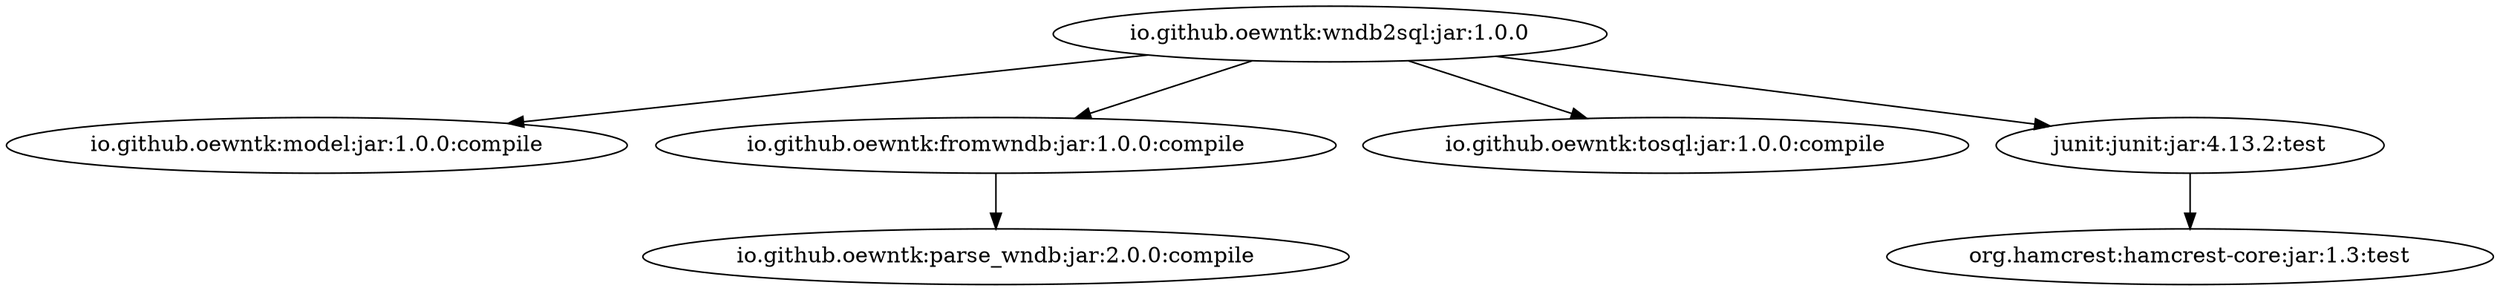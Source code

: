 digraph "io.github.oewntk:wndb2sql:jar:1.0.0" { 
	"io.github.oewntk:wndb2sql:jar:1.0.0" -> "io.github.oewntk:model:jar:1.0.0:compile" ; 
	"io.github.oewntk:wndb2sql:jar:1.0.0" -> "io.github.oewntk:fromwndb:jar:1.0.0:compile" ; 
	"io.github.oewntk:wndb2sql:jar:1.0.0" -> "io.github.oewntk:tosql:jar:1.0.0:compile" ; 
	"io.github.oewntk:wndb2sql:jar:1.0.0" -> "junit:junit:jar:4.13.2:test" ; 
	"io.github.oewntk:fromwndb:jar:1.0.0:compile" -> "io.github.oewntk:parse_wndb:jar:2.0.0:compile" ; 
	"junit:junit:jar:4.13.2:test" -> "org.hamcrest:hamcrest-core:jar:1.3:test" ; 
 } 